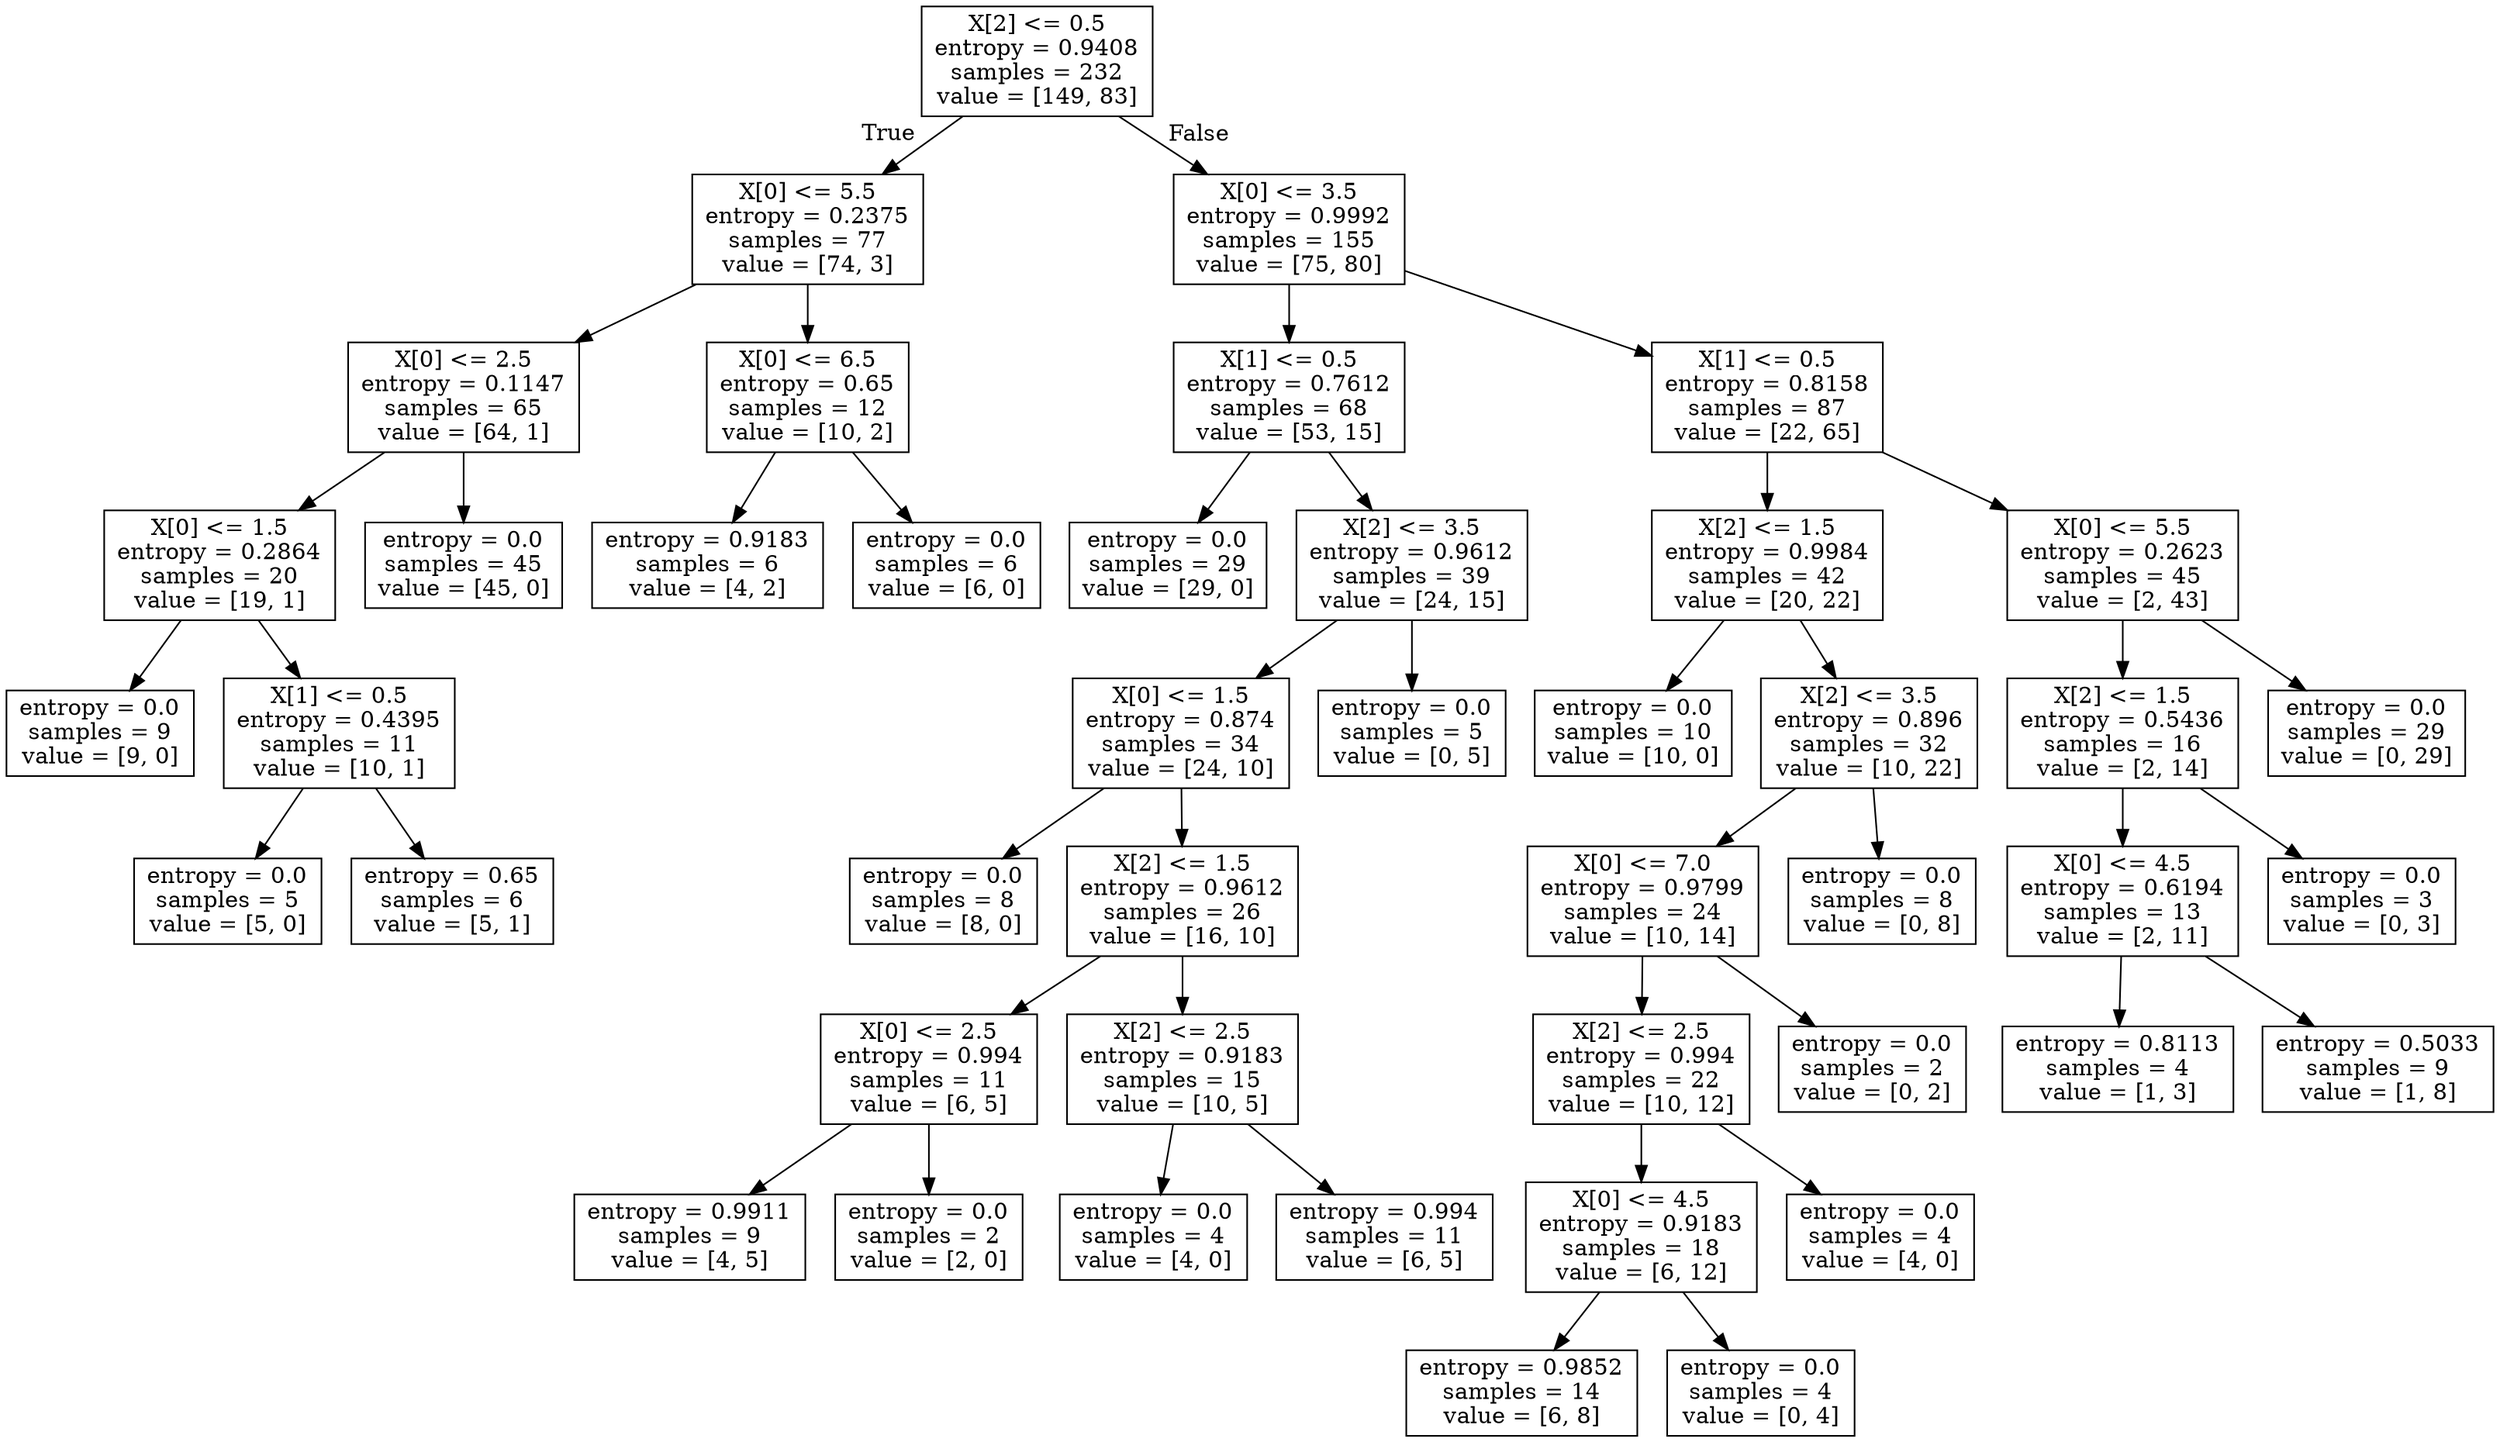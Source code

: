digraph Tree {
node [shape=box] ;
0 [label="X[2] <= 0.5\nentropy = 0.9408\nsamples = 232\nvalue = [149, 83]"] ;
1 [label="X[0] <= 5.5\nentropy = 0.2375\nsamples = 77\nvalue = [74, 3]"] ;
0 -> 1 [labeldistance=2.5, labelangle=45, headlabel="True"] ;
2 [label="X[0] <= 2.5\nentropy = 0.1147\nsamples = 65\nvalue = [64, 1]"] ;
1 -> 2 ;
3 [label="X[0] <= 1.5\nentropy = 0.2864\nsamples = 20\nvalue = [19, 1]"] ;
2 -> 3 ;
4 [label="entropy = 0.0\nsamples = 9\nvalue = [9, 0]"] ;
3 -> 4 ;
5 [label="X[1] <= 0.5\nentropy = 0.4395\nsamples = 11\nvalue = [10, 1]"] ;
3 -> 5 ;
6 [label="entropy = 0.0\nsamples = 5\nvalue = [5, 0]"] ;
5 -> 6 ;
7 [label="entropy = 0.65\nsamples = 6\nvalue = [5, 1]"] ;
5 -> 7 ;
8 [label="entropy = 0.0\nsamples = 45\nvalue = [45, 0]"] ;
2 -> 8 ;
9 [label="X[0] <= 6.5\nentropy = 0.65\nsamples = 12\nvalue = [10, 2]"] ;
1 -> 9 ;
10 [label="entropy = 0.9183\nsamples = 6\nvalue = [4, 2]"] ;
9 -> 10 ;
11 [label="entropy = 0.0\nsamples = 6\nvalue = [6, 0]"] ;
9 -> 11 ;
12 [label="X[0] <= 3.5\nentropy = 0.9992\nsamples = 155\nvalue = [75, 80]"] ;
0 -> 12 [labeldistance=2.5, labelangle=-45, headlabel="False"] ;
13 [label="X[1] <= 0.5\nentropy = 0.7612\nsamples = 68\nvalue = [53, 15]"] ;
12 -> 13 ;
14 [label="entropy = 0.0\nsamples = 29\nvalue = [29, 0]"] ;
13 -> 14 ;
15 [label="X[2] <= 3.5\nentropy = 0.9612\nsamples = 39\nvalue = [24, 15]"] ;
13 -> 15 ;
16 [label="X[0] <= 1.5\nentropy = 0.874\nsamples = 34\nvalue = [24, 10]"] ;
15 -> 16 ;
17 [label="entropy = 0.0\nsamples = 8\nvalue = [8, 0]"] ;
16 -> 17 ;
18 [label="X[2] <= 1.5\nentropy = 0.9612\nsamples = 26\nvalue = [16, 10]"] ;
16 -> 18 ;
19 [label="X[0] <= 2.5\nentropy = 0.994\nsamples = 11\nvalue = [6, 5]"] ;
18 -> 19 ;
20 [label="entropy = 0.9911\nsamples = 9\nvalue = [4, 5]"] ;
19 -> 20 ;
21 [label="entropy = 0.0\nsamples = 2\nvalue = [2, 0]"] ;
19 -> 21 ;
22 [label="X[2] <= 2.5\nentropy = 0.9183\nsamples = 15\nvalue = [10, 5]"] ;
18 -> 22 ;
23 [label="entropy = 0.0\nsamples = 4\nvalue = [4, 0]"] ;
22 -> 23 ;
24 [label="entropy = 0.994\nsamples = 11\nvalue = [6, 5]"] ;
22 -> 24 ;
25 [label="entropy = 0.0\nsamples = 5\nvalue = [0, 5]"] ;
15 -> 25 ;
26 [label="X[1] <= 0.5\nentropy = 0.8158\nsamples = 87\nvalue = [22, 65]"] ;
12 -> 26 ;
27 [label="X[2] <= 1.5\nentropy = 0.9984\nsamples = 42\nvalue = [20, 22]"] ;
26 -> 27 ;
28 [label="entropy = 0.0\nsamples = 10\nvalue = [10, 0]"] ;
27 -> 28 ;
29 [label="X[2] <= 3.5\nentropy = 0.896\nsamples = 32\nvalue = [10, 22]"] ;
27 -> 29 ;
30 [label="X[0] <= 7.0\nentropy = 0.9799\nsamples = 24\nvalue = [10, 14]"] ;
29 -> 30 ;
31 [label="X[2] <= 2.5\nentropy = 0.994\nsamples = 22\nvalue = [10, 12]"] ;
30 -> 31 ;
32 [label="X[0] <= 4.5\nentropy = 0.9183\nsamples = 18\nvalue = [6, 12]"] ;
31 -> 32 ;
33 [label="entropy = 0.9852\nsamples = 14\nvalue = [6, 8]"] ;
32 -> 33 ;
34 [label="entropy = 0.0\nsamples = 4\nvalue = [0, 4]"] ;
32 -> 34 ;
35 [label="entropy = 0.0\nsamples = 4\nvalue = [4, 0]"] ;
31 -> 35 ;
36 [label="entropy = 0.0\nsamples = 2\nvalue = [0, 2]"] ;
30 -> 36 ;
37 [label="entropy = 0.0\nsamples = 8\nvalue = [0, 8]"] ;
29 -> 37 ;
38 [label="X[0] <= 5.5\nentropy = 0.2623\nsamples = 45\nvalue = [2, 43]"] ;
26 -> 38 ;
39 [label="X[2] <= 1.5\nentropy = 0.5436\nsamples = 16\nvalue = [2, 14]"] ;
38 -> 39 ;
40 [label="X[0] <= 4.5\nentropy = 0.6194\nsamples = 13\nvalue = [2, 11]"] ;
39 -> 40 ;
41 [label="entropy = 0.8113\nsamples = 4\nvalue = [1, 3]"] ;
40 -> 41 ;
42 [label="entropy = 0.5033\nsamples = 9\nvalue = [1, 8]"] ;
40 -> 42 ;
43 [label="entropy = 0.0\nsamples = 3\nvalue = [0, 3]"] ;
39 -> 43 ;
44 [label="entropy = 0.0\nsamples = 29\nvalue = [0, 29]"] ;
38 -> 44 ;
}
